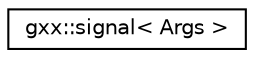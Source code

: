 digraph "Graphical Class Hierarchy"
{
  edge [fontname="Helvetica",fontsize="10",labelfontname="Helvetica",labelfontsize="10"];
  node [fontname="Helvetica",fontsize="10",shape=record];
  rankdir="LR";
  Node1 [label="gxx::signal\< Args \>",height=0.2,width=0.4,color="black", fillcolor="white", style="filled",URL="$classgxx_1_1signal.html"];
}
